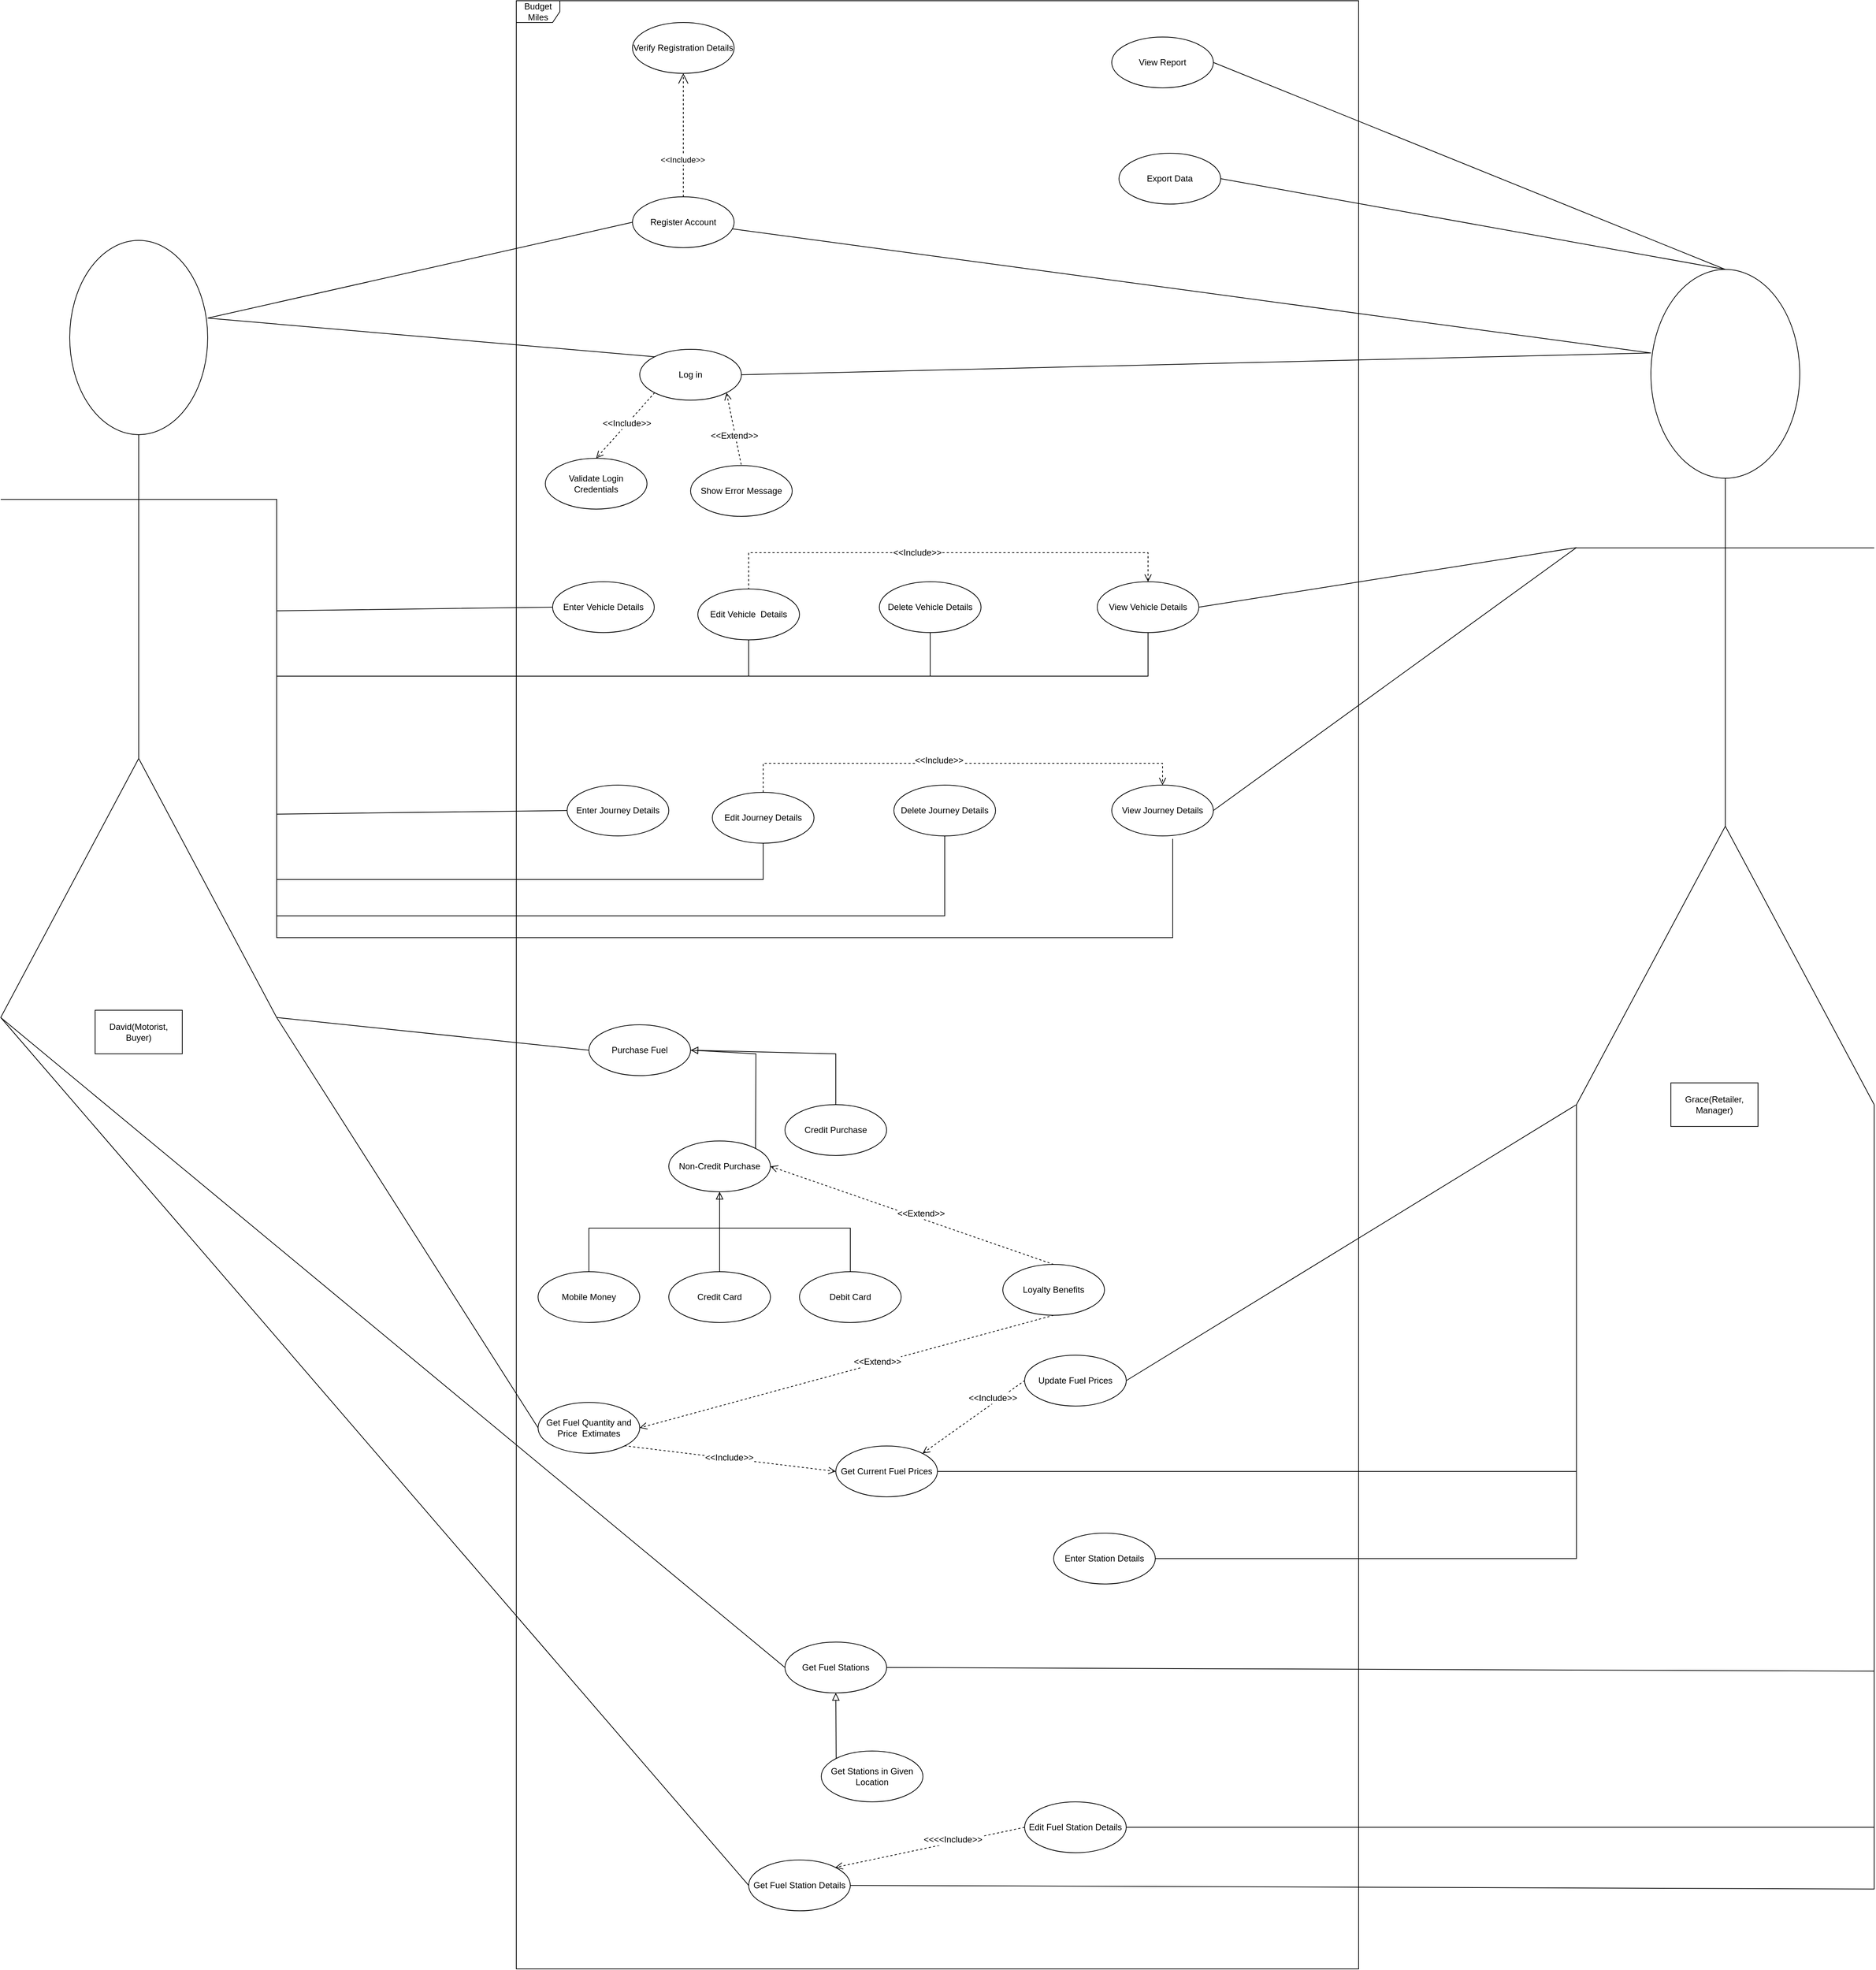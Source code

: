 <mxfile version="27.0.9">
  <diagram name="Page-1" id="sMIGxn9hPl6VR1ufpyjt">
    <mxGraphModel dx="1544" dy="795" grid="1" gridSize="10" guides="1" tooltips="1" connect="1" arrows="1" fold="1" page="1" pageScale="1" pageWidth="850" pageHeight="1100" math="0" shadow="0">
      <root>
        <mxCell id="0" />
        <mxCell id="1" parent="0" />
        <mxCell id="dOGHAoH4f5h2jYM5lKBT-1" style="edgeStyle=none;curved=0;rounded=0;orthogonalLoop=1;jettySize=auto;html=1;exitX=0.5;exitY=0;exitDx=0;exitDy=0;entryX=0.5;entryY=0;entryDx=0;entryDy=0;fontSize=12;startSize=8;endSize=8;dashed=1;startArrow=open;startFill=0;endArrow=none;" edge="1" parent="1" source="dOGHAoH4f5h2jYM5lKBT-45" target="dOGHAoH4f5h2jYM5lKBT-43">
          <mxGeometry relative="1" as="geometry">
            <Array as="points">
              <mxPoint x="1890" y="980" />
              <mxPoint x="1340" y="980" />
            </Array>
          </mxGeometry>
        </mxCell>
        <mxCell id="dOGHAoH4f5h2jYM5lKBT-2" value="&amp;lt;&amp;lt;Include&amp;gt;&amp;gt;" style="edgeLabel;html=1;align=center;verticalAlign=middle;resizable=0;points=[];fontSize=12;" connectable="0" vertex="1" parent="dOGHAoH4f5h2jYM5lKBT-1">
          <mxGeometry x="0.119" relative="1" as="geometry">
            <mxPoint as="offset" />
          </mxGeometry>
        </mxCell>
        <mxCell id="dOGHAoH4f5h2jYM5lKBT-3" value="&lt;div&gt;&lt;span style=&quot;background-color: transparent; color: light-dark(rgb(0, 0, 0), rgb(255, 255, 255));&quot;&gt;Budget Miles&lt;/span&gt;&lt;/div&gt;" style="shape=umlFrame;whiteSpace=wrap;html=1;pointerEvents=0;" vertex="1" parent="1">
          <mxGeometry x="1020" y="220" width="1160" height="2710" as="geometry" />
        </mxCell>
        <mxCell id="dOGHAoH4f5h2jYM5lKBT-4" value="Register Account" style="ellipse;whiteSpace=wrap;html=1;" vertex="1" parent="1">
          <mxGeometry x="1180" y="490" width="140" height="70" as="geometry" />
        </mxCell>
        <mxCell id="dOGHAoH4f5h2jYM5lKBT-5" value="Verify Registration Details" style="ellipse;whiteSpace=wrap;html=1;movable=1;resizable=1;rotatable=1;deletable=1;editable=1;locked=0;connectable=1;" vertex="1" parent="1">
          <mxGeometry x="1180" y="250" width="140" height="70" as="geometry" />
        </mxCell>
        <mxCell id="dOGHAoH4f5h2jYM5lKBT-6" value="" style="endArrow=open;endSize=12;dashed=1;html=1;rounded=0;exitX=0.5;exitY=0;exitDx=0;exitDy=0;entryX=0.5;entryY=1;entryDx=0;entryDy=0;" edge="1" parent="1" source="dOGHAoH4f5h2jYM5lKBT-4" target="dOGHAoH4f5h2jYM5lKBT-5">
          <mxGeometry width="160" relative="1" as="geometry">
            <mxPoint x="1330" y="466" as="sourcePoint" />
            <mxPoint x="1250" y="350" as="targetPoint" />
            <Array as="points" />
          </mxGeometry>
        </mxCell>
        <mxCell id="dOGHAoH4f5h2jYM5lKBT-7" value="&amp;lt;&amp;lt;Include&amp;gt;&amp;gt;" style="edgeLabel;html=1;align=center;verticalAlign=middle;resizable=0;points=[];" connectable="0" vertex="1" parent="dOGHAoH4f5h2jYM5lKBT-6">
          <mxGeometry x="-0.4" y="1" relative="1" as="geometry">
            <mxPoint as="offset" />
          </mxGeometry>
        </mxCell>
        <mxCell id="dOGHAoH4f5h2jYM5lKBT-8" style="edgeStyle=none;curved=1;rounded=0;orthogonalLoop=1;jettySize=auto;html=1;exitX=0.75;exitY=0.1;exitDx=0;exitDy=0;exitPerimeter=0;fontSize=12;startSize=8;endSize=8;entryX=0;entryY=0.5;entryDx=0;entryDy=0;startArrow=none;startFill=0;endArrow=none;" edge="1" parent="1" source="dOGHAoH4f5h2jYM5lKBT-21" target="dOGHAoH4f5h2jYM5lKBT-4">
          <mxGeometry relative="1" as="geometry" />
        </mxCell>
        <mxCell id="dOGHAoH4f5h2jYM5lKBT-9" style="edgeStyle=none;curved=1;rounded=0;orthogonalLoop=1;jettySize=auto;html=1;exitX=0.75;exitY=0.1;exitDx=0;exitDy=0;exitPerimeter=0;entryX=0;entryY=0;entryDx=0;entryDy=0;fontSize=12;startSize=8;endSize=8;endArrow=none;startFill=0;" edge="1" parent="1" source="dOGHAoH4f5h2jYM5lKBT-21" target="dOGHAoH4f5h2jYM5lKBT-35">
          <mxGeometry relative="1" as="geometry" />
        </mxCell>
        <mxCell id="dOGHAoH4f5h2jYM5lKBT-10" style="edgeStyle=none;curved=0;rounded=0;orthogonalLoop=1;jettySize=auto;html=1;exitX=1;exitY=0.333;exitDx=0;exitDy=0;exitPerimeter=0;entryX=0;entryY=0.5;entryDx=0;entryDy=0;fontSize=12;startSize=8;endSize=8;endArrow=none;startFill=0;" edge="1" parent="1" source="dOGHAoH4f5h2jYM5lKBT-21" target="dOGHAoH4f5h2jYM5lKBT-42">
          <mxGeometry relative="1" as="geometry">
            <Array as="points">
              <mxPoint x="690" y="1060" />
            </Array>
          </mxGeometry>
        </mxCell>
        <mxCell id="dOGHAoH4f5h2jYM5lKBT-11" style="edgeStyle=none;curved=0;rounded=0;orthogonalLoop=1;jettySize=auto;html=1;exitX=1;exitY=0.333;exitDx=0;exitDy=0;exitPerimeter=0;entryX=0.5;entryY=1;entryDx=0;entryDy=0;fontSize=12;startSize=8;endSize=8;endArrow=none;startFill=0;" edge="1" parent="1" source="dOGHAoH4f5h2jYM5lKBT-21" target="dOGHAoH4f5h2jYM5lKBT-43">
          <mxGeometry relative="1" as="geometry">
            <Array as="points">
              <mxPoint x="690" y="1150" />
              <mxPoint x="920" y="1150" />
              <mxPoint x="1340" y="1150" />
            </Array>
          </mxGeometry>
        </mxCell>
        <mxCell id="dOGHAoH4f5h2jYM5lKBT-12" style="edgeStyle=none;curved=0;rounded=0;orthogonalLoop=1;jettySize=auto;html=1;exitX=1;exitY=0.333;exitDx=0;exitDy=0;exitPerimeter=0;fontSize=12;startSize=8;endSize=8;entryX=0.5;entryY=1;entryDx=0;entryDy=0;endArrow=none;startFill=0;" edge="1" parent="1" source="dOGHAoH4f5h2jYM5lKBT-21" target="dOGHAoH4f5h2jYM5lKBT-44">
          <mxGeometry relative="1" as="geometry">
            <Array as="points">
              <mxPoint x="690" y="1150" />
              <mxPoint x="1590" y="1150" />
            </Array>
          </mxGeometry>
        </mxCell>
        <mxCell id="dOGHAoH4f5h2jYM5lKBT-13" style="edgeStyle=none;curved=0;rounded=0;orthogonalLoop=1;jettySize=auto;html=1;exitX=1;exitY=0.333;exitDx=0;exitDy=0;exitPerimeter=0;entryX=0.5;entryY=1;entryDx=0;entryDy=0;fontSize=12;startSize=8;endSize=8;endArrow=none;startFill=0;" edge="1" parent="1" source="dOGHAoH4f5h2jYM5lKBT-21" target="dOGHAoH4f5h2jYM5lKBT-45">
          <mxGeometry relative="1" as="geometry">
            <Array as="points">
              <mxPoint x="690" y="1150" />
              <mxPoint x="1890" y="1150" />
            </Array>
          </mxGeometry>
        </mxCell>
        <mxCell id="dOGHAoH4f5h2jYM5lKBT-14" style="edgeStyle=none;curved=0;rounded=0;orthogonalLoop=1;jettySize=auto;html=1;exitX=1;exitY=0.333;exitDx=0;exitDy=0;exitPerimeter=0;entryX=0;entryY=0.5;entryDx=0;entryDy=0;fontSize=12;startSize=8;endSize=8;endArrow=none;startFill=0;" edge="1" parent="1" source="dOGHAoH4f5h2jYM5lKBT-21" target="dOGHAoH4f5h2jYM5lKBT-46">
          <mxGeometry relative="1" as="geometry">
            <Array as="points">
              <mxPoint x="690" y="1340" />
            </Array>
          </mxGeometry>
        </mxCell>
        <mxCell id="dOGHAoH4f5h2jYM5lKBT-15" style="edgeStyle=none;curved=0;rounded=0;orthogonalLoop=1;jettySize=auto;html=1;exitX=1;exitY=0.333;exitDx=0;exitDy=0;exitPerimeter=0;entryX=0.5;entryY=1;entryDx=0;entryDy=0;fontSize=12;startSize=8;endSize=8;endArrow=none;startFill=0;" edge="1" parent="1" source="dOGHAoH4f5h2jYM5lKBT-21" target="dOGHAoH4f5h2jYM5lKBT-49">
          <mxGeometry relative="1" as="geometry">
            <Array as="points">
              <mxPoint x="690" y="1430" />
              <mxPoint x="1360" y="1430" />
            </Array>
          </mxGeometry>
        </mxCell>
        <mxCell id="dOGHAoH4f5h2jYM5lKBT-16" style="edgeStyle=none;curved=0;rounded=0;orthogonalLoop=1;jettySize=auto;html=1;exitX=1;exitY=0.333;exitDx=0;exitDy=0;exitPerimeter=0;entryX=0.5;entryY=1;entryDx=0;entryDy=0;fontSize=12;startSize=8;endSize=8;endArrow=none;startFill=0;" edge="1" parent="1" source="dOGHAoH4f5h2jYM5lKBT-21" target="dOGHAoH4f5h2jYM5lKBT-50">
          <mxGeometry relative="1" as="geometry">
            <Array as="points">
              <mxPoint x="690" y="1480" />
              <mxPoint x="1610" y="1480" />
            </Array>
          </mxGeometry>
        </mxCell>
        <mxCell id="dOGHAoH4f5h2jYM5lKBT-17" style="edgeStyle=none;curved=1;rounded=0;orthogonalLoop=1;jettySize=auto;html=1;exitX=1;exitY=1;exitDx=0;exitDy=0;exitPerimeter=0;entryX=0;entryY=0.5;entryDx=0;entryDy=0;fontSize=12;startSize=8;endSize=8;endArrow=none;startFill=0;" edge="1" parent="1" source="dOGHAoH4f5h2jYM5lKBT-21" target="dOGHAoH4f5h2jYM5lKBT-53">
          <mxGeometry relative="1" as="geometry" />
        </mxCell>
        <mxCell id="dOGHAoH4f5h2jYM5lKBT-18" style="edgeStyle=none;curved=1;rounded=0;orthogonalLoop=1;jettySize=auto;html=1;exitX=1;exitY=1;exitDx=0;exitDy=0;exitPerimeter=0;entryX=0;entryY=0.5;entryDx=0;entryDy=0;fontSize=12;startSize=8;endSize=8;endArrow=none;startFill=0;" edge="1" parent="1" source="dOGHAoH4f5h2jYM5lKBT-21" target="dOGHAoH4f5h2jYM5lKBT-64">
          <mxGeometry relative="1" as="geometry" />
        </mxCell>
        <mxCell id="dOGHAoH4f5h2jYM5lKBT-19" style="edgeStyle=none;curved=1;rounded=0;orthogonalLoop=1;jettySize=auto;html=1;exitX=0;exitY=1;exitDx=0;exitDy=0;exitPerimeter=0;entryX=0;entryY=0.5;entryDx=0;entryDy=0;fontSize=12;startSize=8;endSize=8;endArrow=none;startFill=0;" edge="1" parent="1" source="dOGHAoH4f5h2jYM5lKBT-21" target="dOGHAoH4f5h2jYM5lKBT-80">
          <mxGeometry relative="1" as="geometry" />
        </mxCell>
        <mxCell id="dOGHAoH4f5h2jYM5lKBT-20" style="edgeStyle=none;curved=1;rounded=0;orthogonalLoop=1;jettySize=auto;html=1;exitX=0;exitY=1;exitDx=0;exitDy=0;exitPerimeter=0;entryX=0;entryY=0.5;entryDx=0;entryDy=0;fontSize=12;startSize=8;endSize=8;endArrow=none;startFill=0;" edge="1" parent="1" source="dOGHAoH4f5h2jYM5lKBT-21" target="dOGHAoH4f5h2jYM5lKBT-84">
          <mxGeometry relative="1" as="geometry" />
        </mxCell>
        <mxCell id="dOGHAoH4f5h2jYM5lKBT-21" value="David" style="shape=umlActor;verticalLabelPosition=bottom;verticalAlign=top;html=1;" vertex="1" parent="1">
          <mxGeometry x="310" y="550" width="380" height="1070" as="geometry" />
        </mxCell>
        <mxCell id="dOGHAoH4f5h2jYM5lKBT-22" style="edgeStyle=none;curved=1;rounded=0;orthogonalLoop=1;jettySize=auto;html=1;exitX=0.25;exitY=0.1;exitDx=0;exitDy=0;exitPerimeter=0;fontSize=12;startSize=8;endSize=8;endArrow=none;startFill=0;" edge="1" parent="1" source="dOGHAoH4f5h2jYM5lKBT-34" target="dOGHAoH4f5h2jYM5lKBT-4">
          <mxGeometry relative="1" as="geometry" />
        </mxCell>
        <mxCell id="dOGHAoH4f5h2jYM5lKBT-23" style="edgeStyle=none;curved=1;rounded=0;orthogonalLoop=1;jettySize=auto;html=1;exitX=0.25;exitY=0.1;exitDx=0;exitDy=0;exitPerimeter=0;entryX=1;entryY=0.5;entryDx=0;entryDy=0;fontSize=12;startSize=8;endSize=8;endArrow=none;startFill=0;" edge="1" parent="1" source="dOGHAoH4f5h2jYM5lKBT-34" target="dOGHAoH4f5h2jYM5lKBT-35">
          <mxGeometry relative="1" as="geometry" />
        </mxCell>
        <mxCell id="dOGHAoH4f5h2jYM5lKBT-24" style="edgeStyle=none;curved=1;rounded=0;orthogonalLoop=1;jettySize=auto;html=1;exitX=0;exitY=0.333;exitDx=0;exitDy=0;exitPerimeter=0;entryX=1;entryY=0.5;entryDx=0;entryDy=0;fontSize=12;startSize=8;endSize=8;startArrow=none;startFill=0;endArrow=none;" edge="1" parent="1" source="dOGHAoH4f5h2jYM5lKBT-34" target="dOGHAoH4f5h2jYM5lKBT-45">
          <mxGeometry relative="1" as="geometry" />
        </mxCell>
        <mxCell id="dOGHAoH4f5h2jYM5lKBT-25" style="edgeStyle=none;curved=1;rounded=0;orthogonalLoop=1;jettySize=auto;html=1;exitX=0;exitY=0.333;exitDx=0;exitDy=0;exitPerimeter=0;entryX=1;entryY=0.5;entryDx=0;entryDy=0;fontSize=12;startSize=8;endSize=8;endArrow=none;startFill=0;" edge="1" parent="1" source="dOGHAoH4f5h2jYM5lKBT-34" target="dOGHAoH4f5h2jYM5lKBT-51">
          <mxGeometry relative="1" as="geometry" />
        </mxCell>
        <mxCell id="dOGHAoH4f5h2jYM5lKBT-26" style="edgeStyle=none;curved=1;rounded=0;orthogonalLoop=1;jettySize=auto;html=1;exitX=0;exitY=1;exitDx=0;exitDy=0;exitPerimeter=0;entryX=1;entryY=0.5;entryDx=0;entryDy=0;fontSize=12;startSize=8;endSize=8;endArrow=none;startFill=0;" edge="1" parent="1" source="dOGHAoH4f5h2jYM5lKBT-34" target="dOGHAoH4f5h2jYM5lKBT-75">
          <mxGeometry relative="1" as="geometry" />
        </mxCell>
        <mxCell id="dOGHAoH4f5h2jYM5lKBT-27" style="edgeStyle=none;curved=0;rounded=0;orthogonalLoop=1;jettySize=auto;html=1;exitX=0;exitY=1;exitDx=0;exitDy=0;exitPerimeter=0;entryX=1;entryY=0.5;entryDx=0;entryDy=0;fontSize=12;startSize=8;endSize=8;endArrow=none;startFill=0;" edge="1" parent="1" source="dOGHAoH4f5h2jYM5lKBT-34" target="dOGHAoH4f5h2jYM5lKBT-74">
          <mxGeometry relative="1" as="geometry">
            <Array as="points">
              <mxPoint x="2480" y="2245" />
            </Array>
          </mxGeometry>
        </mxCell>
        <mxCell id="dOGHAoH4f5h2jYM5lKBT-28" style="edgeStyle=none;curved=1;rounded=0;orthogonalLoop=1;jettySize=auto;html=1;exitX=0.5;exitY=0;exitDx=0;exitDy=0;exitPerimeter=0;entryX=1;entryY=0.5;entryDx=0;entryDy=0;fontSize=12;startSize=8;endSize=8;endArrow=none;startFill=0;" edge="1" parent="1" source="dOGHAoH4f5h2jYM5lKBT-34" target="dOGHAoH4f5h2jYM5lKBT-76">
          <mxGeometry relative="1" as="geometry" />
        </mxCell>
        <mxCell id="dOGHAoH4f5h2jYM5lKBT-29" style="edgeStyle=none;curved=1;rounded=0;orthogonalLoop=1;jettySize=auto;html=1;exitX=0.5;exitY=0;exitDx=0;exitDy=0;exitPerimeter=0;entryX=1;entryY=0.5;entryDx=0;entryDy=0;fontSize=12;startSize=8;endSize=8;endArrow=none;startFill=0;" edge="1" parent="1" source="dOGHAoH4f5h2jYM5lKBT-34" target="dOGHAoH4f5h2jYM5lKBT-77">
          <mxGeometry relative="1" as="geometry" />
        </mxCell>
        <mxCell id="dOGHAoH4f5h2jYM5lKBT-30" style="edgeStyle=none;curved=0;rounded=0;orthogonalLoop=1;jettySize=auto;html=1;exitX=0;exitY=1;exitDx=0;exitDy=0;exitPerimeter=0;entryX=1;entryY=0.5;entryDx=0;entryDy=0;fontSize=12;startSize=8;endSize=8;endArrow=none;startFill=0;" edge="1" parent="1" source="dOGHAoH4f5h2jYM5lKBT-34" target="dOGHAoH4f5h2jYM5lKBT-81">
          <mxGeometry relative="1" as="geometry">
            <Array as="points">
              <mxPoint x="2480" y="2365" />
            </Array>
          </mxGeometry>
        </mxCell>
        <mxCell id="dOGHAoH4f5h2jYM5lKBT-31" style="edgeStyle=none;curved=0;rounded=0;orthogonalLoop=1;jettySize=auto;html=1;exitX=1;exitY=1;exitDx=0;exitDy=0;exitPerimeter=0;entryX=1;entryY=0.5;entryDx=0;entryDy=0;fontSize=12;startSize=8;endSize=8;endArrow=none;startFill=0;" edge="1" parent="1" source="dOGHAoH4f5h2jYM5lKBT-34" target="dOGHAoH4f5h2jYM5lKBT-80">
          <mxGeometry relative="1" as="geometry">
            <Array as="points">
              <mxPoint x="2890" y="2520" />
            </Array>
          </mxGeometry>
        </mxCell>
        <mxCell id="dOGHAoH4f5h2jYM5lKBT-32" style="edgeStyle=none;curved=0;rounded=0;orthogonalLoop=1;jettySize=auto;html=1;exitX=1;exitY=1;exitDx=0;exitDy=0;exitPerimeter=0;entryX=1;entryY=0.5;entryDx=0;entryDy=0;fontSize=12;startSize=8;endSize=8;endArrow=none;startFill=0;" edge="1" parent="1" source="dOGHAoH4f5h2jYM5lKBT-34" target="dOGHAoH4f5h2jYM5lKBT-84">
          <mxGeometry relative="1" as="geometry">
            <Array as="points">
              <mxPoint x="2890" y="2820" />
            </Array>
          </mxGeometry>
        </mxCell>
        <mxCell id="dOGHAoH4f5h2jYM5lKBT-33" style="edgeStyle=none;curved=0;rounded=0;orthogonalLoop=1;jettySize=auto;html=1;exitX=1;exitY=1;exitDx=0;exitDy=0;exitPerimeter=0;entryX=1;entryY=0.5;entryDx=0;entryDy=0;fontSize=12;startSize=8;endSize=8;endArrow=none;startFill=0;" edge="1" parent="1" source="dOGHAoH4f5h2jYM5lKBT-34" target="dOGHAoH4f5h2jYM5lKBT-87">
          <mxGeometry relative="1" as="geometry">
            <Array as="points">
              <mxPoint x="2890" y="2735" />
            </Array>
          </mxGeometry>
        </mxCell>
        <mxCell id="dOGHAoH4f5h2jYM5lKBT-34" value="Grace" style="shape=umlActor;verticalLabelPosition=bottom;verticalAlign=top;html=1;" vertex="1" parent="1">
          <mxGeometry x="2480" y="590" width="410" height="1150" as="geometry" />
        </mxCell>
        <mxCell id="dOGHAoH4f5h2jYM5lKBT-35" value="Log in" style="ellipse;whiteSpace=wrap;html=1;" vertex="1" parent="1">
          <mxGeometry x="1190" y="700" width="140" height="70" as="geometry" />
        </mxCell>
        <mxCell id="dOGHAoH4f5h2jYM5lKBT-36" style="edgeStyle=none;curved=1;rounded=0;orthogonalLoop=1;jettySize=auto;html=1;exitX=0;exitY=1;exitDx=0;exitDy=0;entryX=0.5;entryY=0;entryDx=0;entryDy=0;fontSize=12;startSize=8;endSize=8;dashed=1;startArrow=none;startFill=0;endArrow=open;endFill=0;" edge="1" parent="1" source="dOGHAoH4f5h2jYM5lKBT-35" target="dOGHAoH4f5h2jYM5lKBT-38">
          <mxGeometry relative="1" as="geometry" />
        </mxCell>
        <mxCell id="dOGHAoH4f5h2jYM5lKBT-37" value="&amp;lt;&amp;lt;Include&amp;gt;&amp;gt;" style="edgeLabel;html=1;align=center;verticalAlign=middle;resizable=0;points=[];fontSize=12;" connectable="0" vertex="1" parent="dOGHAoH4f5h2jYM5lKBT-36">
          <mxGeometry x="-0.052" y="-1" relative="1" as="geometry">
            <mxPoint as="offset" />
          </mxGeometry>
        </mxCell>
        <mxCell id="dOGHAoH4f5h2jYM5lKBT-38" value="Validate Login Credentials" style="ellipse;whiteSpace=wrap;html=1;" vertex="1" parent="1">
          <mxGeometry x="1060" y="850" width="140" height="70" as="geometry" />
        </mxCell>
        <mxCell id="dOGHAoH4f5h2jYM5lKBT-39" style="edgeStyle=none;curved=1;rounded=0;orthogonalLoop=1;jettySize=auto;html=1;exitX=1;exitY=1;exitDx=0;exitDy=0;entryX=0.5;entryY=0;entryDx=0;entryDy=0;fontSize=12;startSize=8;endSize=8;startArrow=open;startFill=0;dashed=1;endArrow=none;" edge="1" parent="1" source="dOGHAoH4f5h2jYM5lKBT-35" target="dOGHAoH4f5h2jYM5lKBT-41">
          <mxGeometry relative="1" as="geometry" />
        </mxCell>
        <mxCell id="dOGHAoH4f5h2jYM5lKBT-40" value="&amp;lt;&amp;lt;Extend&amp;gt;&amp;gt;" style="edgeLabel;html=1;align=center;verticalAlign=middle;resizable=0;points=[];fontSize=12;" connectable="0" vertex="1" parent="dOGHAoH4f5h2jYM5lKBT-39">
          <mxGeometry x="0.169" y="-2" relative="1" as="geometry">
            <mxPoint as="offset" />
          </mxGeometry>
        </mxCell>
        <mxCell id="dOGHAoH4f5h2jYM5lKBT-41" value="Show Error Message" style="ellipse;whiteSpace=wrap;html=1;" vertex="1" parent="1">
          <mxGeometry x="1260" y="860" width="140" height="70" as="geometry" />
        </mxCell>
        <mxCell id="dOGHAoH4f5h2jYM5lKBT-42" value="Enter Vehicle Details" style="ellipse;whiteSpace=wrap;html=1;" vertex="1" parent="1">
          <mxGeometry x="1070" y="1020" width="140" height="70" as="geometry" />
        </mxCell>
        <mxCell id="dOGHAoH4f5h2jYM5lKBT-43" value="Edit Vehicle&amp;nbsp; Details" style="ellipse;whiteSpace=wrap;html=1;" vertex="1" parent="1">
          <mxGeometry x="1270" y="1030" width="140" height="70" as="geometry" />
        </mxCell>
        <mxCell id="dOGHAoH4f5h2jYM5lKBT-44" value="Delete Vehicle Details" style="ellipse;whiteSpace=wrap;html=1;" vertex="1" parent="1">
          <mxGeometry x="1520" y="1020" width="140" height="70" as="geometry" />
        </mxCell>
        <mxCell id="dOGHAoH4f5h2jYM5lKBT-45" value="View Vehicle Details" style="ellipse;whiteSpace=wrap;html=1;" vertex="1" parent="1">
          <mxGeometry x="1820" y="1020" width="140" height="70" as="geometry" />
        </mxCell>
        <mxCell id="dOGHAoH4f5h2jYM5lKBT-46" value="Enter Journey Details" style="ellipse;whiteSpace=wrap;html=1;" vertex="1" parent="1">
          <mxGeometry x="1090" y="1300" width="140" height="70" as="geometry" />
        </mxCell>
        <mxCell id="dOGHAoH4f5h2jYM5lKBT-47" style="edgeStyle=none;curved=0;rounded=0;orthogonalLoop=1;jettySize=auto;html=1;exitX=0.5;exitY=0;exitDx=0;exitDy=0;entryX=0.5;entryY=0;entryDx=0;entryDy=0;fontSize=12;startSize=8;endSize=8;endArrow=open;endFill=0;dashed=1;" edge="1" parent="1" source="dOGHAoH4f5h2jYM5lKBT-49" target="dOGHAoH4f5h2jYM5lKBT-51">
          <mxGeometry relative="1" as="geometry">
            <Array as="points">
              <mxPoint x="1360" y="1270" />
              <mxPoint x="1910" y="1270" />
            </Array>
          </mxGeometry>
        </mxCell>
        <mxCell id="dOGHAoH4f5h2jYM5lKBT-48" value="&amp;lt;&amp;lt;Include&amp;gt;&amp;gt;" style="edgeLabel;html=1;align=center;verticalAlign=middle;resizable=0;points=[];fontSize=12;" connectable="0" vertex="1" parent="dOGHAoH4f5h2jYM5lKBT-47">
          <mxGeometry x="-0.09" y="4" relative="1" as="geometry">
            <mxPoint as="offset" />
          </mxGeometry>
        </mxCell>
        <mxCell id="dOGHAoH4f5h2jYM5lKBT-49" value="Edit Journey Details" style="ellipse;whiteSpace=wrap;html=1;" vertex="1" parent="1">
          <mxGeometry x="1290" y="1310" width="140" height="70" as="geometry" />
        </mxCell>
        <mxCell id="dOGHAoH4f5h2jYM5lKBT-50" value="Delete Journey Details" style="ellipse;whiteSpace=wrap;html=1;" vertex="1" parent="1">
          <mxGeometry x="1540" y="1300" width="140" height="70" as="geometry" />
        </mxCell>
        <mxCell id="dOGHAoH4f5h2jYM5lKBT-51" value="View Journey Details" style="ellipse;whiteSpace=wrap;html=1;" vertex="1" parent="1">
          <mxGeometry x="1840" y="1300" width="140" height="70" as="geometry" />
        </mxCell>
        <mxCell id="dOGHAoH4f5h2jYM5lKBT-52" style="edgeStyle=none;curved=0;rounded=0;orthogonalLoop=1;jettySize=auto;html=1;exitX=1;exitY=0.333;exitDx=0;exitDy=0;exitPerimeter=0;entryX=0.6;entryY=1.057;entryDx=0;entryDy=0;entryPerimeter=0;fontSize=12;startSize=8;endSize=8;endArrow=none;startFill=0;" edge="1" parent="1" source="dOGHAoH4f5h2jYM5lKBT-21" target="dOGHAoH4f5h2jYM5lKBT-51">
          <mxGeometry relative="1" as="geometry">
            <Array as="points">
              <mxPoint x="690" y="1510" />
              <mxPoint x="1924" y="1510" />
            </Array>
          </mxGeometry>
        </mxCell>
        <mxCell id="dOGHAoH4f5h2jYM5lKBT-53" value="Purchase Fuel" style="ellipse;whiteSpace=wrap;html=1;" vertex="1" parent="1">
          <mxGeometry x="1120" y="1630" width="140" height="70" as="geometry" />
        </mxCell>
        <mxCell id="dOGHAoH4f5h2jYM5lKBT-54" style="edgeStyle=none;curved=0;rounded=0;orthogonalLoop=1;jettySize=auto;html=1;exitX=1;exitY=0;exitDx=0;exitDy=0;entryX=1;entryY=0.5;entryDx=0;entryDy=0;fontSize=12;startSize=8;endSize=8;endArrow=none;startFill=0;" edge="1" parent="1" source="dOGHAoH4f5h2jYM5lKBT-55" target="dOGHAoH4f5h2jYM5lKBT-53">
          <mxGeometry relative="1" as="geometry">
            <Array as="points">
              <mxPoint x="1350" y="1670" />
            </Array>
          </mxGeometry>
        </mxCell>
        <mxCell id="dOGHAoH4f5h2jYM5lKBT-55" value="Non-Credit Purchase" style="ellipse;whiteSpace=wrap;html=1;" vertex="1" parent="1">
          <mxGeometry x="1230" y="1790" width="140" height="70" as="geometry" />
        </mxCell>
        <mxCell id="dOGHAoH4f5h2jYM5lKBT-56" style="edgeStyle=none;curved=0;rounded=0;orthogonalLoop=1;jettySize=auto;html=1;exitX=0.5;exitY=0;exitDx=0;exitDy=0;entryX=1;entryY=0.5;entryDx=0;entryDy=0;fontSize=12;startSize=8;endSize=8;endArrow=block;endFill=0;" edge="1" parent="1" source="dOGHAoH4f5h2jYM5lKBT-57" target="dOGHAoH4f5h2jYM5lKBT-53">
          <mxGeometry relative="1" as="geometry">
            <Array as="points">
              <mxPoint x="1460" y="1670" />
            </Array>
          </mxGeometry>
        </mxCell>
        <mxCell id="dOGHAoH4f5h2jYM5lKBT-57" value="Credit Purchase" style="ellipse;whiteSpace=wrap;html=1;" vertex="1" parent="1">
          <mxGeometry x="1390" y="1740" width="140" height="70" as="geometry" />
        </mxCell>
        <mxCell id="dOGHAoH4f5h2jYM5lKBT-58" style="edgeStyle=none;curved=0;rounded=0;orthogonalLoop=1;jettySize=auto;html=1;exitX=0.5;exitY=0;exitDx=0;exitDy=0;entryX=0.5;entryY=1;entryDx=0;entryDy=0;fontSize=12;startSize=8;endSize=8;endArrow=none;startFill=0;" edge="1" parent="1" source="dOGHAoH4f5h2jYM5lKBT-59" target="dOGHAoH4f5h2jYM5lKBT-55">
          <mxGeometry relative="1" as="geometry">
            <Array as="points">
              <mxPoint x="1120" y="1910" />
              <mxPoint x="1300" y="1910" />
            </Array>
          </mxGeometry>
        </mxCell>
        <mxCell id="dOGHAoH4f5h2jYM5lKBT-59" value="Mobile Money" style="ellipse;whiteSpace=wrap;html=1;" vertex="1" parent="1">
          <mxGeometry x="1050" y="1970" width="140" height="70" as="geometry" />
        </mxCell>
        <mxCell id="dOGHAoH4f5h2jYM5lKBT-60" style="edgeStyle=none;curved=1;rounded=0;orthogonalLoop=1;jettySize=auto;html=1;exitX=0.5;exitY=0;exitDx=0;exitDy=0;entryX=0.5;entryY=1;entryDx=0;entryDy=0;fontSize=12;startSize=8;endSize=8;endArrow=block;endFill=0;" edge="1" parent="1" source="dOGHAoH4f5h2jYM5lKBT-61" target="dOGHAoH4f5h2jYM5lKBT-55">
          <mxGeometry relative="1" as="geometry" />
        </mxCell>
        <mxCell id="dOGHAoH4f5h2jYM5lKBT-61" value="Credit Card" style="ellipse;whiteSpace=wrap;html=1;" vertex="1" parent="1">
          <mxGeometry x="1230" y="1970" width="140" height="70" as="geometry" />
        </mxCell>
        <mxCell id="dOGHAoH4f5h2jYM5lKBT-62" value="Debit Card" style="ellipse;whiteSpace=wrap;html=1;" vertex="1" parent="1">
          <mxGeometry x="1410" y="1970" width="140" height="70" as="geometry" />
        </mxCell>
        <mxCell id="dOGHAoH4f5h2jYM5lKBT-63" style="edgeStyle=none;curved=0;rounded=0;orthogonalLoop=1;jettySize=auto;html=1;exitX=0.5;exitY=0;exitDx=0;exitDy=0;fontSize=12;startSize=8;endSize=8;endArrow=none;startFill=0;" edge="1" parent="1" source="dOGHAoH4f5h2jYM5lKBT-62">
          <mxGeometry relative="1" as="geometry">
            <mxPoint x="1300" y="1860" as="targetPoint" />
            <Array as="points">
              <mxPoint x="1480" y="1910" />
              <mxPoint x="1300" y="1910" />
            </Array>
          </mxGeometry>
        </mxCell>
        <mxCell id="dOGHAoH4f5h2jYM5lKBT-64" value="Get Fuel Quantity and Price&amp;nbsp; Extimates" style="ellipse;whiteSpace=wrap;html=1;" vertex="1" parent="1">
          <mxGeometry x="1050" y="2150" width="140" height="70" as="geometry" />
        </mxCell>
        <mxCell id="dOGHAoH4f5h2jYM5lKBT-65" style="edgeStyle=none;curved=1;rounded=0;orthogonalLoop=1;jettySize=auto;html=1;exitX=0.5;exitY=0;exitDx=0;exitDy=0;entryX=1;entryY=0.5;entryDx=0;entryDy=0;fontSize=12;startSize=8;endSize=8;endArrow=open;endFill=0;dashed=1;" edge="1" parent="1" source="dOGHAoH4f5h2jYM5lKBT-69" target="dOGHAoH4f5h2jYM5lKBT-55">
          <mxGeometry relative="1" as="geometry" />
        </mxCell>
        <mxCell id="dOGHAoH4f5h2jYM5lKBT-66" value="&amp;lt;&amp;lt;Extend&amp;gt;&amp;gt;" style="edgeLabel;html=1;align=center;verticalAlign=middle;resizable=0;points=[];fontSize=12;" connectable="0" vertex="1" parent="dOGHAoH4f5h2jYM5lKBT-65">
          <mxGeometry x="-0.056" y="-7" relative="1" as="geometry">
            <mxPoint x="-1" as="offset" />
          </mxGeometry>
        </mxCell>
        <mxCell id="dOGHAoH4f5h2jYM5lKBT-67" style="edgeStyle=none;curved=1;rounded=0;orthogonalLoop=1;jettySize=auto;html=1;exitX=0.5;exitY=1;exitDx=0;exitDy=0;entryX=1;entryY=0.5;entryDx=0;entryDy=0;fontSize=12;startSize=8;endSize=8;dashed=1;endArrow=open;endFill=0;" edge="1" parent="1" source="dOGHAoH4f5h2jYM5lKBT-69" target="dOGHAoH4f5h2jYM5lKBT-64">
          <mxGeometry relative="1" as="geometry" />
        </mxCell>
        <mxCell id="dOGHAoH4f5h2jYM5lKBT-68" value="&amp;lt;&amp;lt;Extend&amp;gt;&amp;gt;" style="edgeLabel;html=1;align=center;verticalAlign=middle;resizable=0;points=[];fontSize=12;" connectable="0" vertex="1" parent="dOGHAoH4f5h2jYM5lKBT-67">
          <mxGeometry x="-0.146" y="-2" relative="1" as="geometry">
            <mxPoint as="offset" />
          </mxGeometry>
        </mxCell>
        <mxCell id="dOGHAoH4f5h2jYM5lKBT-69" value="Loyalty Benefits" style="ellipse;whiteSpace=wrap;html=1;" vertex="1" parent="1">
          <mxGeometry x="1690" y="1960" width="140" height="70" as="geometry" />
        </mxCell>
        <mxCell id="dOGHAoH4f5h2jYM5lKBT-70" style="edgeStyle=none;curved=1;rounded=0;orthogonalLoop=1;jettySize=auto;html=1;exitX=0;exitY=0.5;exitDx=0;exitDy=0;entryX=1;entryY=1;entryDx=0;entryDy=0;fontSize=12;startSize=8;endSize=8;endArrow=none;startFill=0;startArrow=open;dashed=1;" edge="1" parent="1" source="dOGHAoH4f5h2jYM5lKBT-74" target="dOGHAoH4f5h2jYM5lKBT-64">
          <mxGeometry relative="1" as="geometry" />
        </mxCell>
        <mxCell id="dOGHAoH4f5h2jYM5lKBT-71" value="&amp;lt;&amp;lt;Include&amp;gt;&amp;gt;" style="edgeLabel;html=1;align=center;verticalAlign=middle;resizable=0;points=[];fontSize=12;" connectable="0" vertex="1" parent="dOGHAoH4f5h2jYM5lKBT-70">
          <mxGeometry x="0.022" y="-1" relative="1" as="geometry">
            <mxPoint x="1" as="offset" />
          </mxGeometry>
        </mxCell>
        <mxCell id="dOGHAoH4f5h2jYM5lKBT-72" style="edgeStyle=none;curved=1;rounded=0;orthogonalLoop=1;jettySize=auto;html=1;exitX=1;exitY=0;exitDx=0;exitDy=0;entryX=0;entryY=0.5;entryDx=0;entryDy=0;fontSize=12;startSize=8;endSize=8;dashed=1;endArrow=none;startFill=0;startArrow=open;" edge="1" parent="1" source="dOGHAoH4f5h2jYM5lKBT-74" target="dOGHAoH4f5h2jYM5lKBT-75">
          <mxGeometry relative="1" as="geometry" />
        </mxCell>
        <mxCell id="dOGHAoH4f5h2jYM5lKBT-73" value="&amp;lt;&amp;lt;Include&amp;gt;&amp;gt;" style="edgeLabel;html=1;align=center;verticalAlign=middle;resizable=0;points=[];fontSize=12;" connectable="0" vertex="1" parent="dOGHAoH4f5h2jYM5lKBT-72">
          <mxGeometry x="0.422" y="6" relative="1" as="geometry">
            <mxPoint as="offset" />
          </mxGeometry>
        </mxCell>
        <mxCell id="dOGHAoH4f5h2jYM5lKBT-74" value="Get Current Fuel Prices" style="ellipse;whiteSpace=wrap;html=1;" vertex="1" parent="1">
          <mxGeometry x="1460" y="2210" width="140" height="70" as="geometry" />
        </mxCell>
        <mxCell id="dOGHAoH4f5h2jYM5lKBT-75" value="Update Fuel Prices" style="ellipse;whiteSpace=wrap;html=1;" vertex="1" parent="1">
          <mxGeometry x="1720" y="2085" width="140" height="70" as="geometry" />
        </mxCell>
        <mxCell id="dOGHAoH4f5h2jYM5lKBT-76" value="View Report" style="ellipse;whiteSpace=wrap;html=1;" vertex="1" parent="1">
          <mxGeometry x="1840" y="270" width="140" height="70" as="geometry" />
        </mxCell>
        <mxCell id="dOGHAoH4f5h2jYM5lKBT-77" value="Export Data" style="ellipse;whiteSpace=wrap;html=1;" vertex="1" parent="1">
          <mxGeometry x="1850" y="430" width="140" height="70" as="geometry" />
        </mxCell>
        <mxCell id="dOGHAoH4f5h2jYM5lKBT-78" value="Grace(Retailer, Manager)" style="whiteSpace=wrap;html=1;" vertex="1" parent="1">
          <mxGeometry x="2610" y="1710" width="120" height="60" as="geometry" />
        </mxCell>
        <mxCell id="dOGHAoH4f5h2jYM5lKBT-79" value="David(Motorist, Buyer)" style="whiteSpace=wrap;html=1;" vertex="1" parent="1">
          <mxGeometry x="440" y="1610" width="120" height="60" as="geometry" />
        </mxCell>
        <mxCell id="dOGHAoH4f5h2jYM5lKBT-80" value="Get Fuel Stations" style="ellipse;whiteSpace=wrap;html=1;" vertex="1" parent="1">
          <mxGeometry x="1390" y="2480" width="140" height="70" as="geometry" />
        </mxCell>
        <mxCell id="dOGHAoH4f5h2jYM5lKBT-81" value="Enter Station Details" style="ellipse;whiteSpace=wrap;html=1;" vertex="1" parent="1">
          <mxGeometry x="1760" y="2330" width="140" height="70" as="geometry" />
        </mxCell>
        <mxCell id="dOGHAoH4f5h2jYM5lKBT-82" style="edgeStyle=none;curved=1;rounded=0;orthogonalLoop=1;jettySize=auto;html=1;exitX=0;exitY=0;exitDx=0;exitDy=0;entryX=0.5;entryY=1;entryDx=0;entryDy=0;fontSize=12;startSize=8;endSize=8;endArrow=block;endFill=0;" edge="1" parent="1" source="dOGHAoH4f5h2jYM5lKBT-83" target="dOGHAoH4f5h2jYM5lKBT-80">
          <mxGeometry relative="1" as="geometry" />
        </mxCell>
        <mxCell id="dOGHAoH4f5h2jYM5lKBT-83" value="Get Stations in Given Location" style="ellipse;whiteSpace=wrap;html=1;" vertex="1" parent="1">
          <mxGeometry x="1440" y="2630" width="140" height="70" as="geometry" />
        </mxCell>
        <mxCell id="dOGHAoH4f5h2jYM5lKBT-84" value="Get Fuel Station Details" style="ellipse;whiteSpace=wrap;html=1;" vertex="1" parent="1">
          <mxGeometry x="1340" y="2780" width="140" height="70" as="geometry" />
        </mxCell>
        <mxCell id="dOGHAoH4f5h2jYM5lKBT-85" style="edgeStyle=none;curved=1;rounded=0;orthogonalLoop=1;jettySize=auto;html=1;exitX=0;exitY=0.5;exitDx=0;exitDy=0;entryX=1;entryY=0;entryDx=0;entryDy=0;fontSize=12;startSize=8;endSize=8;dashed=1;endArrow=open;endFill=0;" edge="1" parent="1" source="dOGHAoH4f5h2jYM5lKBT-87" target="dOGHAoH4f5h2jYM5lKBT-84">
          <mxGeometry relative="1" as="geometry" />
        </mxCell>
        <mxCell id="dOGHAoH4f5h2jYM5lKBT-86" value="&amp;lt;&amp;lt;&amp;lt;&amp;lt;Include&amp;gt;&amp;gt;" style="edgeLabel;html=1;align=center;verticalAlign=middle;resizable=0;points=[];fontSize=12;" connectable="0" vertex="1" parent="dOGHAoH4f5h2jYM5lKBT-85">
          <mxGeometry x="-0.235" y="-4" relative="1" as="geometry">
            <mxPoint x="1" as="offset" />
          </mxGeometry>
        </mxCell>
        <mxCell id="dOGHAoH4f5h2jYM5lKBT-87" value="Edit Fuel Station Details" style="ellipse;whiteSpace=wrap;html=1;" vertex="1" parent="1">
          <mxGeometry x="1720" y="2700" width="140" height="70" as="geometry" />
        </mxCell>
      </root>
    </mxGraphModel>
  </diagram>
</mxfile>
